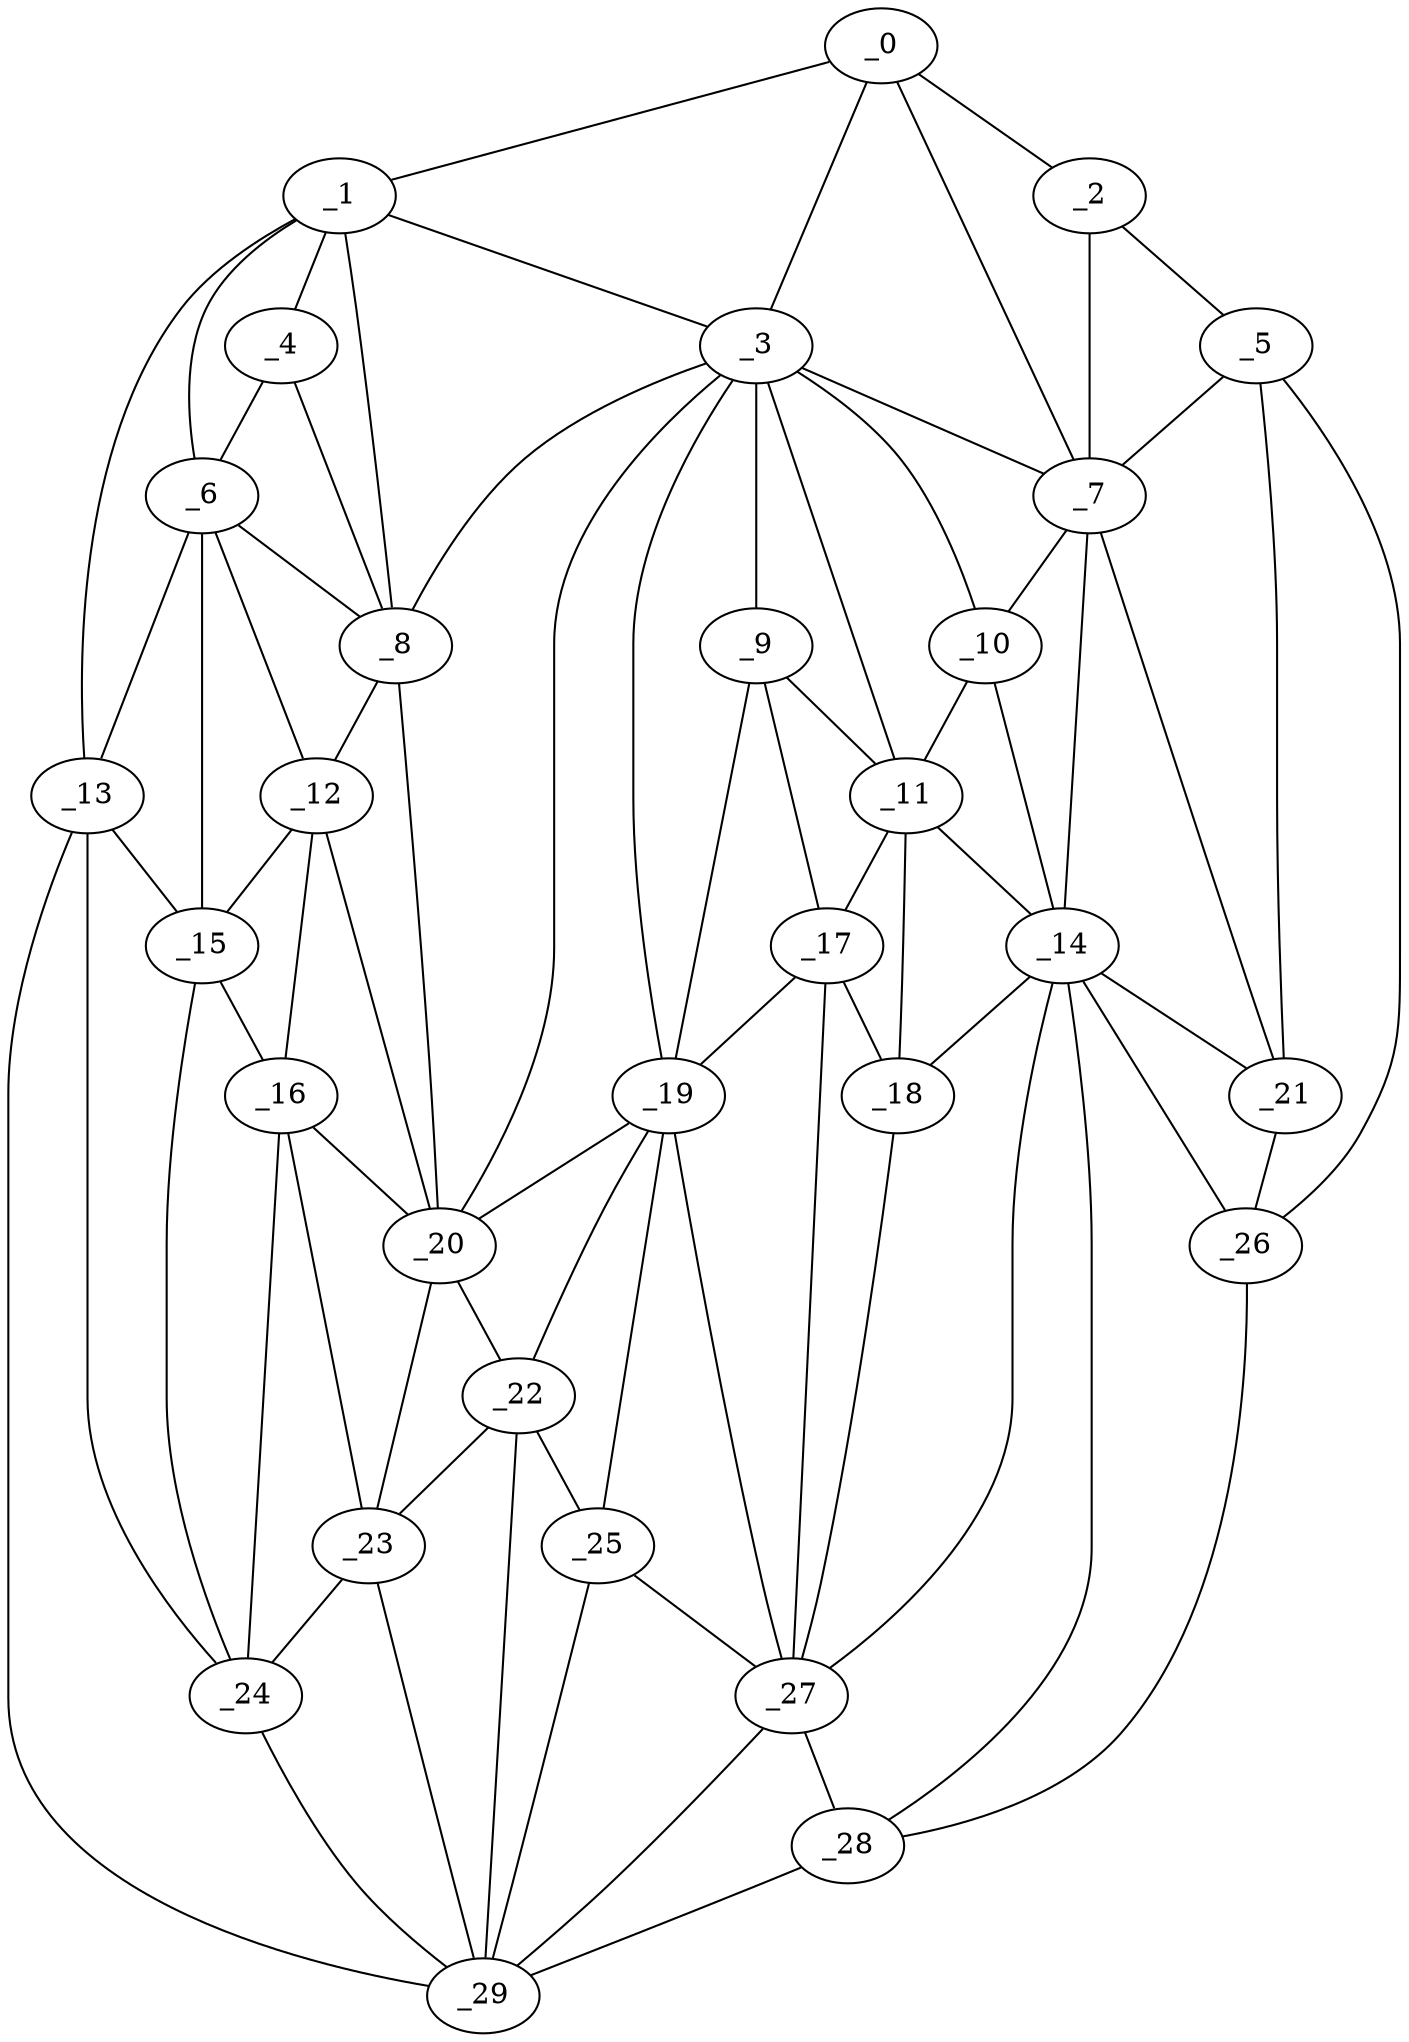 graph "obj7__0.gxl" {
	_0	 [x=37,
		y=8];
	_1	 [x=49,
		y=95];
	_0 -- _1	 [valence=1];
	_2	 [x=51,
		y=3];
	_0 -- _2	 [valence=1];
	_3	 [x=61,
		y=51];
	_0 -- _3	 [valence=2];
	_7	 [x=66,
		y=22];
	_0 -- _7	 [valence=2];
	_1 -- _3	 [valence=2];
	_4	 [x=62,
		y=98];
	_1 -- _4	 [valence=1];
	_6	 [x=65,
		y=102];
	_1 -- _6	 [valence=1];
	_8	 [x=66,
		y=93];
	_1 -- _8	 [valence=2];
	_13	 [x=77,
		y=123];
	_1 -- _13	 [valence=1];
	_5	 [x=64,
		y=5];
	_2 -- _5	 [valence=1];
	_2 -- _7	 [valence=2];
	_3 -- _7	 [valence=2];
	_3 -- _8	 [valence=2];
	_9	 [x=69,
		y=51];
	_3 -- _9	 [valence=2];
	_10	 [x=70,
		y=28];
	_3 -- _10	 [valence=2];
	_11	 [x=70,
		y=45];
	_3 -- _11	 [valence=2];
	_19	 [x=81,
		y=61];
	_3 -- _19	 [valence=1];
	_20	 [x=81,
		y=81];
	_3 -- _20	 [valence=2];
	_4 -- _6	 [valence=2];
	_4 -- _8	 [valence=2];
	_5 -- _7	 [valence=2];
	_21	 [x=82,
		y=11];
	_5 -- _21	 [valence=2];
	_26	 [x=93,
		y=13];
	_5 -- _26	 [valence=1];
	_6 -- _8	 [valence=2];
	_12	 [x=74,
		y=93];
	_6 -- _12	 [valence=2];
	_6 -- _13	 [valence=2];
	_15	 [x=78,
		y=101];
	_6 -- _15	 [valence=1];
	_7 -- _10	 [valence=1];
	_14	 [x=78,
		y=29];
	_7 -- _14	 [valence=2];
	_7 -- _21	 [valence=2];
	_8 -- _12	 [valence=2];
	_8 -- _20	 [valence=2];
	_9 -- _11	 [valence=1];
	_17	 [x=80,
		y=50];
	_9 -- _17	 [valence=2];
	_9 -- _19	 [valence=1];
	_10 -- _11	 [valence=2];
	_10 -- _14	 [valence=1];
	_11 -- _14	 [valence=2];
	_11 -- _17	 [valence=2];
	_18	 [x=81,
		y=46];
	_11 -- _18	 [valence=1];
	_12 -- _15	 [valence=2];
	_16	 [x=79,
		y=96];
	_12 -- _16	 [valence=2];
	_12 -- _20	 [valence=1];
	_13 -- _15	 [valence=2];
	_24	 [x=88,
		y=99];
	_13 -- _24	 [valence=2];
	_29	 [x=97,
		y=102];
	_13 -- _29	 [valence=1];
	_14 -- _18	 [valence=2];
	_14 -- _21	 [valence=2];
	_14 -- _26	 [valence=2];
	_27	 [x=96,
		y=36];
	_14 -- _27	 [valence=2];
	_28	 [x=97,
		y=24];
	_14 -- _28	 [valence=1];
	_15 -- _16	 [valence=2];
	_15 -- _24	 [valence=2];
	_16 -- _20	 [valence=2];
	_23	 [x=88,
		y=94];
	_16 -- _23	 [valence=1];
	_16 -- _24	 [valence=2];
	_17 -- _18	 [valence=2];
	_17 -- _19	 [valence=1];
	_17 -- _27	 [valence=2];
	_18 -- _27	 [valence=1];
	_19 -- _20	 [valence=2];
	_22	 [x=87,
		y=76];
	_19 -- _22	 [valence=2];
	_25	 [x=89,
		y=70];
	_19 -- _25	 [valence=2];
	_19 -- _27	 [valence=2];
	_20 -- _22	 [valence=2];
	_20 -- _23	 [valence=2];
	_21 -- _26	 [valence=2];
	_22 -- _23	 [valence=2];
	_22 -- _25	 [valence=2];
	_22 -- _29	 [valence=1];
	_23 -- _24	 [valence=2];
	_23 -- _29	 [valence=2];
	_24 -- _29	 [valence=1];
	_25 -- _27	 [valence=2];
	_25 -- _29	 [valence=2];
	_26 -- _28	 [valence=1];
	_27 -- _28	 [valence=2];
	_27 -- _29	 [valence=2];
	_28 -- _29	 [valence=1];
}
